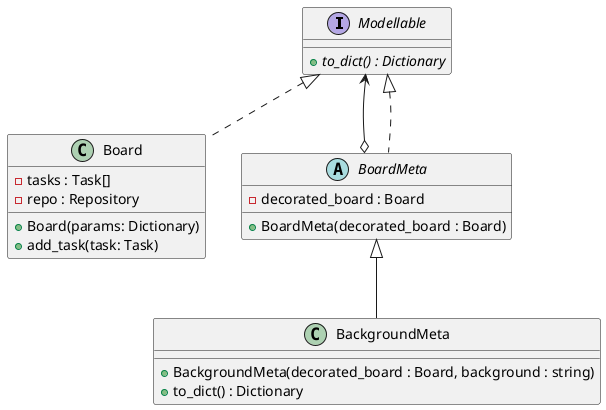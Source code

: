 @startuml
'https://plantuml.com/class-diagram

'class Board(Modellable):
'    """"Facade"""
'
'    def __init__(self, **kwargs):
'        tasks = kwargs.get('tasks') or []
'        repo = kwargs.get('repo')
'
'        assert type(tasks) == list
'
'        self.__tasks = tasks
'        self.__repo = repo
'
'    def add_task(self, task):
'        self.__tasks.append(task)
'
'    def to_dict(self):
'        if type(self) != Board:
'            self = self.decorated_board
'
'        return {
'            "tasks": self.__tasks,
'            "repo": self.__repo,
'        }

interface Modellable {
    +{abstract}to_dict() : Dictionary
}

class Board {
    +Board(params: Dictionary)
    +add_task(task: Task)

    -tasks : Task[]
    -repo : Repository
}

'class BoardMeta(ABC, Board):
'    def __init__(self, decorated_board):
'        self.decorated_board = decorated_board
'

abstract class BoardMeta {
    +BoardMeta(decorated_board : Board)
    -decorated_board : Board
}

'class BackgroundMeta(BoardMeta):
'    def __init__(self, decorated_board, background):
'        super().__init__(decorated_board)
'
'        bg_url = background
'        self.decorated_board.background = bg_url
'
'    def to_dict(self):
'        return super().to_dict() | {
'            "background": self.decorated_board.background
'        }

class BackgroundMeta {
    +BackgroundMeta(decorated_board : Board, background : string)
    +to_dict() : Dictionary
}

Modellable <--o BoardMeta
Modellable <|.. BoardMeta
Modellable <|.. Board
BoardMeta <|-- BackgroundMeta


@enduml